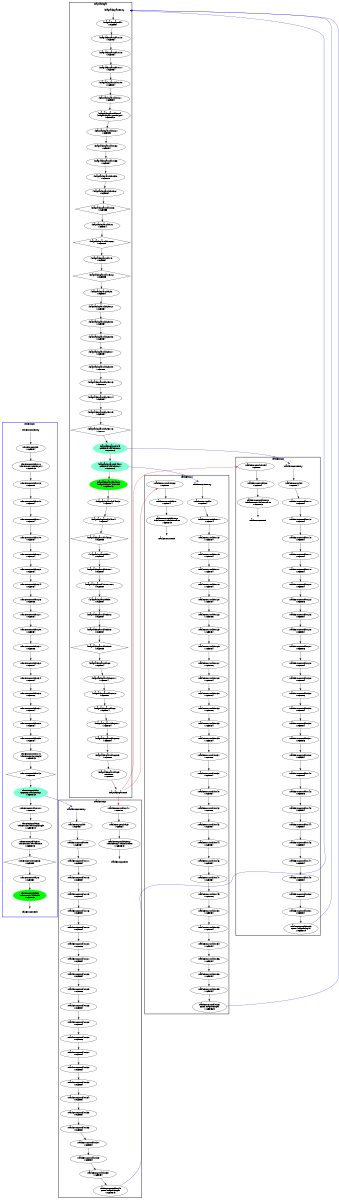 digraph "CFG" {
fontsize=10;
orientation="portrait";
rankdir="TB";
size="10,8";
_thrFunc0___bb__31 [fontsize=10, label="\"_thrFunc0___bb__31\"\nWCET=6", width="0.01"];
_thrFunc0___bb__26 [fontsize=10, label="\"_thrFunc0___bb__26\"\nWCET=6", width="0.01"];
_thrFunc0___bb23__1 [fontsize=10, label="_thrFunc0___bb23__1\n(_thrFunc0_)barrier_me\nWCET=13", width="0.01"];
_thrFunc0___bb__17 [fontsize=10, label="\"_thrFunc0___bb__17\"\nWCET=4", width="0.01"];
_thrFunc0__exit [color="white", fontsize=10, label="_thrFunc0__exit", width="0.01"];
_thrFunc0___bb__38 [fontsize=10, label="\"_thrFunc0___bb__38\"\nWCET=4", width="0.01"];
_thrFunc0___bb__29 [fontsize=10, label="\"_thrFunc0___bb__29\"\nWCET=4", width="0.01"];
_thrFunc0___bb__19 [fontsize=10, label="\"_thrFunc0___bb__19\"\nWCET=4", width="0.01"];
_thrFunc0__entry [color="white", fontsize=10, height="0.01", label="_thrFunc0__entry", width="0.01"];
_thrFunc0___bb21__1 [fontsize=10, label="\"_thrFunc0___bb21__1\"\nWCET=0", width="0.01"];
_thrFunc0___bb__10 [fontsize=10, label="_thrFunc0___bb__10\n(_thrFunc0_)get_thrpriv\nWCET=13", width="0.01"];
_thrFunc0___bb21 [color=aquamarine, fontsize=10, label="_thrFunc0___bb21\nCREATE _taskFunc2_\nWCET=13", style=filled, width="0.01"];
_thrFunc0___bb__34 [fontsize=10, label="\"_thrFunc0___bb__34\"\nWCET=4", width="0.01"];
_thrFunc0___bb__32 [fontsize=10, label="\"_thrFunc0___bb__32\"\nWCET=4", width="0.01"];
_thrFunc0___bb__40 [fontsize=10, label="_thrFunc0___bb__40\n(_thrFunc0_)mysingle\nWCET=13", width="0.01"];
_thrFunc0___bb26 [fontsize=10, label="\"_thrFunc0___bb26\"\nWCET=0", width="0.01"];
_thrFunc0___bb__39 [fontsize=10, label="\"_thrFunc0___bb__39\"\nWCET=4", width="0.01"];
_thrFunc0___bb__37 [fontsize=10, label="\"_thrFunc0___bb__37\"\nWCET=4", width="0.01"];
_thrFunc0___bb__24 [fontsize=10, label="\"_thrFunc0___bb__24\"\nWCET=4", width="0.01"];
_thrFunc0___bb__13 [fontsize=10, label="\"_thrFunc0___bb__13\"\nWCET=5", width="0.01"];
_thrFunc0___bb [fontsize=10, label="\"_thrFunc0___bb\"\nWCET=4", width="0.01"];
_thrFunc0___bb__42 [fontsize=10, label="\"_thrFunc0___bb__42\"\nWCET=5", shape=diamond, width="0.01"];
_thrFunc0___bb__36 [fontsize=10, label="\"_thrFunc0___bb__36\"\nWCET=6", width="0.01"];
_thrFunc0___bb23 [fontsize=10, label="_thrFunc0___bb23\n(_thrFunc0_)leaving_single\nWCET=13", width="0.01"];
_thrFunc0___bb__22 [fontsize=10, label="\"_thrFunc0___bb__22\"\nWCET=4", width="0.01"];
_thrFunc0___bb__21 [fontsize=10, label="\"_thrFunc0___bb__21\"\nWCET=4", width="0.01"];
_thrFunc0___bb35 [color=green, fontsize=10, label="_thrFunc0___bb35\n(_thrFunc0_)taskwait\nWCET=13", style=filled, width="0.01"];
_thrFunc0___bb__27 [fontsize=10, label="\"_thrFunc0___bb__27\"\nWCET=4", width="0.01"];
_thrFunc0___bb__15 [fontsize=10, label="\"_thrFunc0___bb__15\"\nWCET=4", width="0.01"];
_thrFunc0___bb23__3 [fontsize=10, label="\"_thrFunc0___bb23__3\"\nWCET=5", shape=diamond, width="0.01"];
_taskFunc0___bb__46 [fontsize=10, label="\"_taskFunc0___bb__46\"\nWCET=4", width="0.01"];
_taskFunc0___bb__30 [fontsize=10, label="\"_taskFunc0___bb__30\"\nWCET=4", width="0.01"];
_taskFunc0___bb__27 [fontsize=10, label="\"_taskFunc0___bb__27\"\nWCET=6", width="0.01"];
_taskFunc0___bb__50 [fontsize=10, label="\"_taskFunc0___bb__50\"\nWCET=4", width="0.01"];
_taskFunc0___bb30__2 [fontsize=10, label="_taskFunc0___bb30__2\n(_taskFunc0_)taskenv_free\nWCET=13", width="0.01"];
_taskFunc0___bb__22 [fontsize=10, label="\"_taskFunc0___bb__22\"\nWCET=6", width="0.01"];
_taskFunc0___bb__32 [fontsize=10, label="\"_taskFunc0___bb__32\"\nWCET=6", width="0.01"];
_taskFunc0___bb__43 [fontsize=10, label="\"_taskFunc0___bb__43\"\nWCET=4", width="0.01"];
_taskFunc0___bb__25 [fontsize=10, label="\"_taskFunc0___bb__25\"\nWCET=4", width="0.01"];
_taskFunc0___bb__15 [fontsize=10, label="\"_taskFunc0___bb__15\"\nWCET=4", width="0.01"];
_taskFunc0___bb__54 [fontsize=10, label="\"_taskFunc0___bb__54\"\nWCET=0", width="0.01"];
_taskFunc0___bb__18 [fontsize=10, label="\"_taskFunc0___bb__18\"\nWCET=4", width="0.01"];
_taskFunc0___bb__53 [fontsize=10, label="_taskFunc0___bb__53\nCALL knapsack_par\nWCET=19", width="0.01"];
_taskFunc0___bb__20 [fontsize=10, label="\"_taskFunc0___bb__20\"\nWCET=4", width="0.01"];
_taskFunc0___bb__51 [fontsize=10, label="\"_taskFunc0___bb__51\"\nWCET=4", width="0.01"];
_taskFunc0___bb__49 [fontsize=10, label="\"_taskFunc0___bb__49\"\nWCET=4", width="0.01"];
_taskFunc0___bb__33 [fontsize=10, label="\"_taskFunc0___bb__33\"\nWCET=4", width="0.01"];
_taskFunc0___bb__11 [fontsize=10, label="\"_taskFunc0___bb__11\"\nWCET=4", width="0.01"];
_taskFunc0___bb__42 [fontsize=10, label="\"_taskFunc0___bb__42\"\nWCET=6", width="0.01"];
_taskFunc0___bb__28 [fontsize=10, label="\"_taskFunc0___bb__28\"\nWCET=4", width="0.01"];
_taskFunc0___bb__35 [fontsize=10, label="\"_taskFunc0___bb__35\"\nWCET=4", width="0.01"];
_taskFunc0__entry [color="white", fontsize=10, height="0.01", label="_taskFunc0__entry", width="0.01"];
_taskFunc0___bb [fontsize=10, label="\"_taskFunc0___bb\"\nWCET=4", width="0.01"];
_taskFunc0___bb30 [fontsize=10, label="\"_taskFunc0___bb30\"\nWCET=4", width="0.01"];
_taskFunc0___bb__38 [fontsize=10, label="\"_taskFunc0___bb__38\"\nWCET=4", width="0.01"];
_taskFunc0___bb__47 [fontsize=10, label="\"_taskFunc0___bb__47\"\nWCET=4", width="0.01"];
_taskFunc0___bb__17 [fontsize=10, label="\"_taskFunc0___bb__17\"\nWCET=4", width="0.01"];
_taskFunc0___bb__23 [fontsize=10, label="\"_taskFunc0___bb__23\"\nWCET=4", width="0.01"];
_taskFunc0__exit [color="white", fontsize=10, label="_taskFunc0__exit", width="0.01"];
_taskFunc0___bb__44 [fontsize=10, label="\"_taskFunc0___bb__44\"\nWCET=4", width="0.01"];
_taskFunc0___bb__40 [fontsize=10, label="\"_taskFunc0___bb__40\"\nWCET=4", width="0.01"];
_taskFunc0___bb__13 [fontsize=10, label="\"_taskFunc0___bb__13\"\nWCET=4", width="0.01"];
_taskFunc0___bb__37 [fontsize=10, label="\"_taskFunc0___bb__37\"\nWCET=6", width="0.01"];
_taskFunc1___bb__32 [fontsize=10, label="\"_taskFunc1___bb__32\"\nWCET=6", width="0.01"];
_taskFunc1___bb__56 [fontsize=10, label="\"_taskFunc1___bb__56\"\nWCET=4", width="0.01"];
_taskFunc1___bb__37 [fontsize=10, label="\"_taskFunc1___bb__37\"\nWCET=6", width="0.01"];
_taskFunc1___bb__43 [fontsize=10, label="\"_taskFunc1___bb__43\"\nWCET=4", width="0.01"];
_taskFunc1___bb__54 [fontsize=10, label="\"_taskFunc1___bb__54\"\nWCET=4", width="0.01"];
_taskFunc1___bb__30 [fontsize=10, label="\"_taskFunc1___bb__30\"\nWCET=4", width="0.01"];
_taskFunc1___bb38__2 [fontsize=10, label="_taskFunc1___bb38__2\n(_taskFunc1_)taskenv_free\nWCET=13", width="0.01"];
_taskFunc1__exit [color="white", fontsize=10, label="_taskFunc1__exit", width="0.01"];
_taskFunc1___bb38 [fontsize=10, label="\"_taskFunc1___bb38\"\nWCET=4", width="0.01"];
_taskFunc1___bb__44 [fontsize=10, label="\"_taskFunc1___bb__44\"\nWCET=4", width="0.01"];
_taskFunc1___bb__20 [fontsize=10, label="\"_taskFunc1___bb__20\"\nWCET=4", width="0.01"];
_taskFunc1___bb__61 [fontsize=10, label="_taskFunc1___bb__61\nCALL knapsack_par\nWCET=23", width="0.01"];
_taskFunc1___bb__40 [fontsize=10, label="\"_taskFunc1___bb__40\"\nWCET=4", width="0.01"];
_taskFunc1___bb__51 [fontsize=10, label="\"_taskFunc1___bb__51\"\nWCET=4", width="0.01"];
_taskFunc1___bb__62 [fontsize=10, label="\"_taskFunc1___bb__62\"\nWCET=0", width="0.01"];
_taskFunc1__entry [color="white", fontsize=10, height="0.01", label="_taskFunc1__entry", width="0.01"];
_taskFunc1___bb__59 [fontsize=10, label="\"_taskFunc1___bb__59\"\nWCET=4", width="0.01"];
_taskFunc1___bb__49 [fontsize=10, label="\"_taskFunc1___bb__49\"\nWCET=6", width="0.01"];
_taskFunc1___bb__27 [fontsize=10, label="\"_taskFunc1___bb__27\"\nWCET=6", width="0.01"];
_taskFunc1___bb__11 [fontsize=10, label="\"_taskFunc1___bb__11\"\nWCET=4", width="0.01"];
_taskFunc1___bb__53 [fontsize=10, label="\"_taskFunc1___bb__53\"\nWCET=4", width="0.01"];
_taskFunc1___bb__35 [fontsize=10, label="\"_taskFunc1___bb__35\"\nWCET=4", width="0.01"];
_taskFunc1___bb__17 [fontsize=10, label="\"_taskFunc1___bb__17\"\nWCET=4", width="0.01"];
_taskFunc1___bb__23 [fontsize=10, label="\"_taskFunc1___bb__23\"\nWCET=4", width="0.01"];
_taskFunc1___bb__42 [fontsize=10, label="\"_taskFunc1___bb__42\"\nWCET=6", width="0.01"];
_taskFunc1___bb__18 [fontsize=10, label="\"_taskFunc1___bb__18\"\nWCET=4", width="0.01"];
_taskFunc1___bb__28 [fontsize=10, label="\"_taskFunc1___bb__28\"\nWCET=4", width="0.01"];
_taskFunc1___bb__46 [fontsize=10, label="\"_taskFunc1___bb__46\"\nWCET=4", width="0.01"];
_taskFunc1___bb__47 [fontsize=10, label="\"_taskFunc1___bb__47\"\nWCET=4", width="0.01"];
_taskFunc1___bb__58 [fontsize=10, label="\"_taskFunc1___bb__58\"\nWCET=4", width="0.01"];
_taskFunc1___bb__15 [fontsize=10, label="\"_taskFunc1___bb__15\"\nWCET=4", width="0.01"];
_taskFunc1___bb__22 [fontsize=10, label="\"_taskFunc1___bb__22\"\nWCET=6", width="0.01"];
_taskFunc1___bb__33 [fontsize=10, label="\"_taskFunc1___bb__33\"\nWCET=4", width="0.01"];
_taskFunc1___bb__25 [fontsize=10, label="\"_taskFunc1___bb__25\"\nWCET=4", width="0.01"];
_taskFunc1___bb__38 [fontsize=10, label="\"_taskFunc1___bb__38\"\nWCET=4", width="0.01"];
_taskFunc1___bb [fontsize=10, label="\"_taskFunc1___bb\"\nWCET=4", width="0.01"];
_taskFunc1___bb__13 [fontsize=10, label="\"_taskFunc1___bb__13\"\nWCET=4", width="0.01"];
_taskFunc2___bb__39 [fontsize=10, label="\"_taskFunc2___bb__39\"\nWCET=4", width="0.01"];
_taskFunc2___bb__20 [fontsize=10, label="\"_taskFunc2___bb__20\"\nWCET=6", width="0.01"];
_taskFunc2___bb__31 [fontsize=10, label="\"_taskFunc2___bb__31\"\nWCET=4", width="0.01"];
_taskFunc2___bb__21 [fontsize=10, label="\"_taskFunc2___bb__21\"\nWCET=4", width="0.01"];
_taskFunc2___bb__40 [fontsize=10, label="_taskFunc2___bb__40\nCALL knapsack_par\nWCET=13", width="0.01"];
_taskFunc2___bb__9 [fontsize=10, label="\"_taskFunc2___bb__9\"\nWCET=4", width="0.01"];
_taskFunc2___bb__38 [fontsize=10, label="\"_taskFunc2___bb__38\"\nWCET=4", width="0.01"];
_taskFunc2___bb__15 [fontsize=10, label="\"_taskFunc2___bb__15\"\nWCET=4", width="0.01"];
_taskFunc2___bb [fontsize=10, label="\"_taskFunc2___bb\"\nWCET=4", width="0.01"];
_taskFunc2___bb__30 [fontsize=10, label="\"_taskFunc2___bb__30\"\nWCET=6", width="0.01"];
_taskFunc2___bb__28 [fontsize=10, label="\"_taskFunc2___bb__28\"\nWCET=4", width="0.01"];
_taskFunc2___bb__18 [fontsize=10, label="\"_taskFunc2___bb__18\"\nWCET=4", width="0.01"];
_taskFunc2___bb__34 [fontsize=10, label="\"_taskFunc2___bb__34\"\nWCET=4", width="0.01"];
_taskFunc2__entry [color="white", fontsize=10, height="0.01", label="_taskFunc2__entry", width="0.01"];
_taskFunc2___bb__33 [fontsize=10, label="\"_taskFunc2___bb__33\"\nWCET=4", width="0.01"];
_taskFunc2___bb__23 [fontsize=10, label="\"_taskFunc2___bb__23\"\nWCET=4", width="0.01"];
_taskFunc2___bb__13 [fontsize=10, label="\"_taskFunc2___bb__13\"\nWCET=4", width="0.01"];
_taskFunc2___bb__32 [fontsize=10, label="\"_taskFunc2___bb__32\"\nWCET=4", width="0.01"];
_taskFunc2___bb__36 [fontsize=10, label="\"_taskFunc2___bb__36\"\nWCET=4", width="0.01"];
_taskFunc2___bb__26 [fontsize=10, label="\"_taskFunc2___bb__26\"\nWCET=4", width="0.01"];
_taskFunc2___bb__35 [fontsize=10, label="\"_taskFunc2___bb__35\"\nWCET=4", width="0.01"];
_taskFunc2___bb__16 [fontsize=10, label="\"_taskFunc2___bb__16\"\nWCET=4", width="0.01"];
_taskFunc2___bb__11 [fontsize=10, label="\"_taskFunc2___bb__11\"\nWCET=4", width="0.01"];
_taskFunc2___bb23__2 [fontsize=10, label="_taskFunc2___bb23__2\n(_taskFunc2_)taskenv_free\nWCET=13", width="0.01"];
_taskFunc2___bb__25 [fontsize=10, label="\"_taskFunc2___bb__25\"\nWCET=6", width="0.01"];
_taskFunc2___bb__41 [fontsize=10, label="\"_taskFunc2___bb__41\"\nWCET=0", width="0.01"];
_taskFunc2__exit [color="white", fontsize=10, label="_taskFunc2__exit", width="0.01"];
_taskFunc2___bb23 [fontsize=10, label="\"_taskFunc2___bb23\"\nWCET=4", width="0.01"];
_taskFunc2___bb__37 [fontsize=10, label="\"_taskFunc2___bb__37\"\nWCET=4", width="0.01"];
knapsack_par__bb45__6 [fontsize=10, label="\"knapsack_par__bb45__6\"\nWCET=5", shape=diamond, width="0.01"];
knapsack_par__bb62 [fontsize=10, label="\"knapsack_par__bb62\"\nWCET=4", width="0.01"];
knapsack_par_exit [color="white", fontsize=10, label="knapsack_par_exit", width="0.01"];
knapsack_par__bb16__2 [fontsize=10, label="\"knapsack_par__bb16__2\"\nWCET=5", shape=diamond, width="0.01"];
knapsack_par__bb25__14 [fontsize=10, label="\"knapsack_par__bb25__14\"\nWCET=4", width="0.01"];
knapsack_par__bb__13 [fontsize=10, label="\"knapsack_par__bb__13\"\nWCET=4", width="0.01"];
knapsack_par__bb60 [fontsize=10, label="\"knapsack_par__bb60\"\nWCET=4", width="0.01"];
knapsack_par__bb__33 [fontsize=10, label="\"knapsack_par__bb__33\"\nWCET=4", width="0.01"];
knapsack_par__bb25__7 [fontsize=10, label="\"knapsack_par__bb25__7\"\nWCET=4", width="0.01"];
knapsack_par__bb19 [fontsize=10, label="\"knapsack_par__bb19\"\nWCET=4", width="0.01"];
knapsack_par__bb__19 [fontsize=10, label="\"knapsack_par__bb__19\"\nWCET=4", width="0.01"];
knapsack_par__bb__24 [fontsize=10, label="knapsack_par__bb__24\n(knapsack_par)get_thrpriv\nWCET=13", width="0.01"];
knapsack_par__bb55__2 [fontsize=10, label="\"knapsack_par__bb55__2\"\nWCET=4", width="0.01"];
knapsack_par__bb51__1 [fontsize=10, label="\"knapsack_par__bb51__1\"\nWCET=4", width="0.01"];
knapsack_par__bb55__5 [fontsize=10, label="\"knapsack_par__bb55__5\"\nWCET=5", shape=diamond, width="0.01"];
knapsack_par__bb60__1 [fontsize=10, label="\"knapsack_par__bb60__1\"\nWCET=4", width="0.01"];
knapsack_par__bb19__2 [fontsize=10, label="\"knapsack_par__bb19__2\"\nWCET=5", shape=diamond, width="0.01"];
knapsack_par__bb__15 [fontsize=10, label="\"knapsack_par__bb__15\"\nWCET=4", width="0.01"];
knapsack_par__bb45 [color=aquamarine, fontsize=10, label="knapsack_par__bb45\nCREATE _taskFunc0_\nWCET=13", style=filled, width="0.01"];
knapsack_par__bb55 [fontsize=10, label="\"knapsack_par__bb55\"\nWCET=4", width="0.01"];
knapsack_par__bb25__2 [fontsize=10, label="\"knapsack_par__bb25__2\"\nWCET=4", width="0.01"];
knapsack_par__bb25__3 [fontsize=10, label="\"knapsack_par__bb25__3\"\nWCET=4", width="0.01"];
knapsack_par__bb60__2 [fontsize=10, label="\"knapsack_par__bb60__2\"\nWCET=0", width="0.01"];
knapsack_par__bb62__2 [fontsize=10, label="\"knapsack_par__bb62__2\"\nWCET=4", width="0.01"];
knapsack_par_entry [color="white", fontsize=10, height="0.01", label="knapsack_par_entry", width="0.01"];
knapsack_par__bb__38 [fontsize=10, label="\"knapsack_par__bb__38\"\nWCET=5", shape=diamond, width="0.01"];
knapsack_par__bb45__3 [fontsize=10, label="\"knapsack_par__bb45__3\"\nWCET=4", width="0.01"];
knapsack_par__bb45__1 [color=aquamarine, fontsize=10, label="knapsack_par__bb45__1\nCREATE _taskFunc1_\nWCET=13", style=filled, width="0.01"];
knapsack_par__bb25__15 [fontsize=10, label="\"knapsack_par__bb25__15\"\nWCET=4", width="0.01"];
knapsack_par__bb__21 [fontsize=10, label="\"knapsack_par__bb__21\"\nWCET=4", width="0.01"];
knapsack_par__bb45__2 [color=green, fontsize=10, label="knapsack_par__bb45__2\n(knapsack_par)taskwait\nWCET=13", style=filled, width="0.01"];
knapsack_par__bb__17 [fontsize=10, label="\"knapsack_par__bb__17\"\nWCET=4", width="0.01"];
knapsack_par__bb [fontsize=10, label="\"knapsack_par__bb\"\nWCET=4", width="0.01"];
knapsack_par__bb45__4 [fontsize=10, label="\"knapsack_par__bb45__4\"\nWCET=4", width="0.01"];
knapsack_par__bb51__1___1 [fontsize=10, label="\"knapsack_par__bb51__1___1\"\nWCET=0", width="0.01"];
knapsack_par__bb__27 [fontsize=10, label="\"knapsack_par__bb__27\"\nWCET=5", width="0.01"];
knapsack_par__bb25__5 [fontsize=10, label="\"knapsack_par__bb25__5\"\nWCET=4", width="0.01"];
knapsack_par__bb65 [fontsize=10, label="\"knapsack_par__bb65\"\nRETURN\nWCET=0", width="0.01"];
knapsack_par__bb25__9 [fontsize=10, label="\"knapsack_par__bb25__9\"\nWCET=6", width="0.01"];
knapsack_par__bb55__3 [fontsize=10, label="\"knapsack_par__bb55__3\"\nWCET=4", width="0.01"];
knapsack_par__bb__32 [fontsize=10, label="\"knapsack_par__bb__32\"\nWCET=4", width="0.01"];
knapsack_par__bb__35 [fontsize=10, label="\"knapsack_par__bb__35\"\nWCET=6", width="0.01"];
knapsack_par__bb62__3 [fontsize=10, label="\"knapsack_par__bb62__3\"\nWCET=0", width="0.01"];
knapsack_par__bb62__1 [fontsize=10, label="\"knapsack_par__bb62__1\"\nWCET=4", width="0.01"];
knapsack_par__bb16 [fontsize=10, label="\"knapsack_par__bb16\"\nWCET=4", width="0.01"];
knapsack_par__bb25__18 [fontsize=10, label="\"knapsack_par__bb25__18\"\nWCET=0", shape=diamond, width="0.01"];
knapsack_par__bb25 [fontsize=10, label="\"knapsack_par__bb25\"\nWCET=4", width="0.01"];
knapsack_par__bb51 [fontsize=10, label="\"knapsack_par__bb51\"\nWCET=4", width="0.01"];
knapsack_par__bb25__13 [fontsize=10, label="\"knapsack_par__bb25__13\"\nWCET=20", width="0.01"];
knapsack_par__bb__36 [fontsize=10, label="\"knapsack_par__bb__36\"\nWCET=4", width="0.01"];
_thrFunc0___bb__31 -> _thrFunc0___bb__32  [key=0];
_thrFunc0___bb__26 -> _thrFunc0___bb__27  [key=0];
_thrFunc0___bb23__1 -> _thrFunc0___bb23__3  [key=0];
_thrFunc0___bb__17 -> _thrFunc0___bb__19  [key=0];
_thrFunc0___bb__38 -> _thrFunc0___bb__39  [key=0];
_thrFunc0___bb__29 -> _thrFunc0___bb__31  [key=0];
_thrFunc0___bb__19 -> _thrFunc0___bb__21  [key=0];
_thrFunc0__entry -> _thrFunc0___bb  [key=0];
_thrFunc0___bb21__1 -> _thrFunc0___bb23  [key=0];
_thrFunc0___bb__10 -> _thrFunc0___bb__13  [key=0];
_thrFunc0___bb21 -> _thrFunc0___bb21__1  [key=0];
_thrFunc0___bb21 -> _taskFunc2__entry  [color=blue, key=0];
_thrFunc0___bb__34 -> _thrFunc0___bb__36  [key=0];
_thrFunc0___bb__32 -> _thrFunc0___bb__34  [key=0];
_thrFunc0___bb__40 -> _thrFunc0___bb__42  [key=0];
_thrFunc0___bb26 -> _thrFunc0___bb35  [key=0];
_thrFunc0___bb__39 -> _thrFunc0___bb__40  [key=0];
_thrFunc0___bb__37 -> _thrFunc0___bb__38  [key=0];
_thrFunc0___bb__24 -> _thrFunc0___bb__26  [key=0];
_thrFunc0___bb__13 -> _thrFunc0___bb__15  [key=0];
_thrFunc0___bb -> _thrFunc0___bb__10  [key=0];
_thrFunc0___bb__42 -> _thrFunc0___bb21  [key=0];
_thrFunc0___bb__36 -> _thrFunc0___bb__37  [key=0];
_thrFunc0___bb23 -> _thrFunc0___bb23__1  [key=0];
_thrFunc0___bb__22 -> _thrFunc0___bb__24  [key=0];
_thrFunc0___bb__21 -> _thrFunc0___bb__22  [key=0];
_thrFunc0___bb35 -> _thrFunc0__exit  [key=0];
_thrFunc0___bb__27 -> _thrFunc0___bb__29  [key=0];
_thrFunc0___bb__15 -> _thrFunc0___bb__17  [key=0];
_thrFunc0___bb23__3 -> _thrFunc0___bb26  [key=0];
_taskFunc0___bb__46 -> _taskFunc0___bb__47  [key=0];
_taskFunc0___bb__30 -> _taskFunc0___bb__32  [key=0];
_taskFunc0___bb__27 -> _taskFunc0___bb__28  [key=0];
_taskFunc0___bb__50 -> _taskFunc0___bb__51  [key=0];
_taskFunc0___bb30__2 -> _taskFunc0__exit  [key=0];
_taskFunc0___bb__22 -> _taskFunc0___bb__23  [key=0];
_taskFunc0___bb__32 -> _taskFunc0___bb__33  [key=0];
_taskFunc0___bb__43 -> _taskFunc0___bb__44  [key=0];
_taskFunc0___bb__25 -> _taskFunc0___bb__27  [key=0];
_taskFunc0___bb__15 -> _taskFunc0___bb__17  [key=0];
_taskFunc0___bb__54 -> _taskFunc0___bb30  [key=0];
_taskFunc0___bb__18 -> _taskFunc0___bb__20  [key=0];
_taskFunc0___bb__53 -> knapsack_par_entry  [color=blue, key=0];
_taskFunc0___bb__20 -> _taskFunc0___bb__22  [key=0];
_taskFunc0___bb__51 -> _taskFunc0___bb__53  [key=0];
_taskFunc0___bb__49 -> _taskFunc0___bb__50  [key=0];
_taskFunc0___bb__33 -> _taskFunc0___bb__35  [key=0];
_taskFunc0___bb__11 -> _taskFunc0___bb__13  [key=0];
_taskFunc0___bb__42 -> _taskFunc0___bb__43  [key=0];
_taskFunc0___bb__28 -> _taskFunc0___bb__30  [key=0];
_taskFunc0___bb__35 -> _taskFunc0___bb__37  [key=0];
_taskFunc0__entry -> _taskFunc0___bb  [key=0];
_taskFunc0___bb -> _taskFunc0___bb__11  [key=0];
_taskFunc0___bb30 -> _taskFunc0___bb30__2  [key=0];
_taskFunc0___bb__38 -> _taskFunc0___bb__40  [key=0];
_taskFunc0___bb__47 -> _taskFunc0___bb__49  [key=0];
_taskFunc0___bb__17 -> _taskFunc0___bb__18  [key=0];
_taskFunc0___bb__23 -> _taskFunc0___bb__25  [key=0];
_taskFunc0___bb__44 -> _taskFunc0___bb__46  [key=0];
_taskFunc0___bb__40 -> _taskFunc0___bb__42  [key=0];
_taskFunc0___bb__13 -> _taskFunc0___bb__15  [key=0];
_taskFunc0___bb__37 -> _taskFunc0___bb__38  [key=0];
_taskFunc1___bb__32 -> _taskFunc1___bb__33  [key=0];
_taskFunc1___bb__56 -> _taskFunc1___bb__58  [key=0];
_taskFunc1___bb__37 -> _taskFunc1___bb__38  [key=0];
_taskFunc1___bb__43 -> _taskFunc1___bb__44  [key=0];
_taskFunc1___bb__54 -> _taskFunc1___bb__56  [key=0];
_taskFunc1___bb__30 -> _taskFunc1___bb__32  [key=0];
_taskFunc1___bb38__2 -> _taskFunc1__exit  [key=0];
_taskFunc1___bb38 -> _taskFunc1___bb38__2  [key=0];
_taskFunc1___bb__44 -> _taskFunc1___bb__46  [key=0];
_taskFunc1___bb__20 -> _taskFunc1___bb__22  [key=0];
_taskFunc1___bb__61 -> knapsack_par_entry  [color=blue, key=0];
_taskFunc1___bb__40 -> _taskFunc1___bb__42  [key=0];
_taskFunc1___bb__51 -> _taskFunc1___bb__53  [key=0];
_taskFunc1___bb__62 -> _taskFunc1___bb38  [key=0];
_taskFunc1__entry -> _taskFunc1___bb  [key=0];
_taskFunc1___bb__59 -> _taskFunc1___bb__61  [key=0];
_taskFunc1___bb__49 -> _taskFunc1___bb__51  [key=0];
_taskFunc1___bb__27 -> _taskFunc1___bb__28  [key=0];
_taskFunc1___bb__11 -> _taskFunc1___bb__13  [key=0];
_taskFunc1___bb__53 -> _taskFunc1___bb__54  [key=0];
_taskFunc1___bb__35 -> _taskFunc1___bb__37  [key=0];
_taskFunc1___bb__17 -> _taskFunc1___bb__18  [key=0];
_taskFunc1___bb__23 -> _taskFunc1___bb__25  [key=0];
_taskFunc1___bb__42 -> _taskFunc1___bb__43  [key=0];
_taskFunc1___bb__18 -> _taskFunc1___bb__20  [key=0];
_taskFunc1___bb__28 -> _taskFunc1___bb__30  [key=0];
_taskFunc1___bb__46 -> _taskFunc1___bb__47  [key=0];
_taskFunc1___bb__47 -> _taskFunc1___bb__49  [key=0];
_taskFunc1___bb__58 -> _taskFunc1___bb__59  [key=0];
_taskFunc1___bb__15 -> _taskFunc1___bb__17  [key=0];
_taskFunc1___bb__22 -> _taskFunc1___bb__23  [key=0];
_taskFunc1___bb__33 -> _taskFunc1___bb__35  [key=0];
_taskFunc1___bb__25 -> _taskFunc1___bb__27  [key=0];
_taskFunc1___bb__38 -> _taskFunc1___bb__40  [key=0];
_taskFunc1___bb -> _taskFunc1___bb__11  [key=0];
_taskFunc1___bb__13 -> _taskFunc1___bb__15  [key=0];
_taskFunc2___bb__39 -> _taskFunc2___bb__40  [key=0];
_taskFunc2___bb__20 -> _taskFunc2___bb__21  [key=0];
_taskFunc2___bb__31 -> _taskFunc2___bb__32  [key=0];
_taskFunc2___bb__21 -> _taskFunc2___bb__23  [key=0];
_taskFunc2___bb__40 -> knapsack_par_entry  [color=blue, key=0];
_taskFunc2___bb__9 -> _taskFunc2___bb__11  [key=0];
_taskFunc2___bb__38 -> _taskFunc2___bb__39  [key=0];
_taskFunc2___bb__15 -> _taskFunc2___bb__16  [key=0];
_taskFunc2___bb -> _taskFunc2___bb__9  [key=0];
_taskFunc2___bb__30 -> _taskFunc2___bb__31  [key=0];
_taskFunc2___bb__28 -> _taskFunc2___bb__30  [key=0];
_taskFunc2___bb__18 -> _taskFunc2___bb__20  [key=0];
_taskFunc2___bb__34 -> _taskFunc2___bb__35  [key=0];
_taskFunc2__entry -> _taskFunc2___bb  [key=0];
_taskFunc2___bb__33 -> _taskFunc2___bb__34  [key=0];
_taskFunc2___bb__23 -> _taskFunc2___bb__25  [key=0];
_taskFunc2___bb__13 -> _taskFunc2___bb__15  [key=0];
_taskFunc2___bb__32 -> _taskFunc2___bb__33  [key=0];
_taskFunc2___bb__36 -> _taskFunc2___bb__37  [key=0];
_taskFunc2___bb__26 -> _taskFunc2___bb__28  [key=0];
_taskFunc2___bb__35 -> _taskFunc2___bb__36  [key=0];
_taskFunc2___bb__16 -> _taskFunc2___bb__18  [key=0];
_taskFunc2___bb__11 -> _taskFunc2___bb__13  [key=0];
_taskFunc2___bb23__2 -> _taskFunc2__exit  [key=0];
_taskFunc2___bb__25 -> _taskFunc2___bb__26  [key=0];
_taskFunc2___bb__41 -> _taskFunc2___bb23  [key=0];
_taskFunc2___bb23 -> _taskFunc2___bb23__2  [key=0];
_taskFunc2___bb__37 -> _taskFunc2___bb__38  [key=0];
knapsack_par__bb45__6 -> knapsack_par__bb51  [key=0];
knapsack_par__bb62 -> knapsack_par__bb62__1  [key=0];
knapsack_par_exit -> _taskFunc0___bb__54  [color=red, key=0];
knapsack_par_exit -> _taskFunc1___bb__62  [color=red, key=0];
knapsack_par_exit -> _taskFunc2___bb__41  [color=red, key=0];
knapsack_par__bb16__2 -> knapsack_par__bb19  [key=0];
knapsack_par__bb25__14 -> knapsack_par__bb25__15  [key=0];
knapsack_par__bb__13 -> knapsack_par__bb__15  [key=0];
knapsack_par__bb60 -> knapsack_par__bb60__1  [key=0];
knapsack_par__bb__33 -> knapsack_par__bb__35  [key=0];
knapsack_par__bb25__7 -> knapsack_par__bb25__9  [key=0];
knapsack_par__bb19 -> knapsack_par__bb19__2  [key=0];
knapsack_par__bb__19 -> knapsack_par__bb__21  [key=0];
knapsack_par__bb__24 -> knapsack_par__bb__27  [key=0];
knapsack_par__bb55__2 -> knapsack_par__bb55__3  [key=0];
knapsack_par__bb51__1 -> knapsack_par__bb51__1___1  [key=0];
knapsack_par__bb55__5 -> knapsack_par__bb60  [key=0];
knapsack_par__bb60__1 -> knapsack_par__bb60__2  [key=0];
knapsack_par__bb19__2 -> knapsack_par__bb25  [key=0];
knapsack_par__bb__15 -> knapsack_par__bb__17  [key=0];
knapsack_par__bb45 -> knapsack_par__bb45__1  [key=0];
knapsack_par__bb45 -> _taskFunc0__entry  [color=blue, key=0];
knapsack_par__bb55 -> knapsack_par__bb55__2  [key=0];
knapsack_par__bb25__2 -> knapsack_par__bb25__3  [key=0];
knapsack_par__bb25__3 -> knapsack_par__bb25__5  [key=0];
knapsack_par__bb60__2 -> knapsack_par__bb62  [key=0];
knapsack_par__bb62__2 -> knapsack_par__bb62__3  [key=0];
knapsack_par_entry -> knapsack_par__bb  [key=0];
knapsack_par__bb__38 -> knapsack_par__bb16  [key=0];
knapsack_par__bb45__3 -> knapsack_par__bb45__4  [key=0];
knapsack_par__bb45__1 -> knapsack_par__bb45__2  [key=0];
knapsack_par__bb45__1 -> _taskFunc1__entry  [color=blue, key=0];
knapsack_par__bb25__15 -> knapsack_par__bb25__18  [key=0];
knapsack_par__bb__21 -> knapsack_par__bb__24  [key=0];
knapsack_par__bb45__2 -> knapsack_par__bb45__3  [key=0];
knapsack_par__bb__17 -> knapsack_par__bb__19  [key=0];
knapsack_par__bb -> knapsack_par__bb__13  [key=0];
knapsack_par__bb45__4 -> knapsack_par__bb45__6  [key=0];
knapsack_par__bb51__1___1 -> knapsack_par__bb55  [key=0];
knapsack_par__bb__27 -> knapsack_par__bb__32  [key=0];
knapsack_par__bb25__5 -> knapsack_par__bb25__7  [key=0];
knapsack_par__bb65 -> knapsack_par_exit  [key=0];
knapsack_par__bb25__9 -> knapsack_par__bb25__13  [key=0];
knapsack_par__bb55__3 -> knapsack_par__bb55__5  [key=0];
knapsack_par__bb__32 -> knapsack_par__bb__33  [key=0];
knapsack_par__bb__35 -> knapsack_par__bb__36  [key=0];
knapsack_par__bb62__3 -> knapsack_par__bb65  [key=0];
knapsack_par__bb62__1 -> knapsack_par__bb62__2  [key=0];
knapsack_par__bb16 -> knapsack_par__bb16__2  [key=0];
knapsack_par__bb25__18 -> knapsack_par__bb45  [key=0];
knapsack_par__bb25 -> knapsack_par__bb25__2  [key=0];
knapsack_par__bb51 -> knapsack_par__bb51__1  [key=0];
knapsack_par__bb25__13 -> knapsack_par__bb25__14  [key=0];
knapsack_par__bb__36 -> knapsack_par__bb__38  [key=0];
subgraph "cluster__thrFunc0_" {
label=_thrFunc0_
style="bold"
color="blue"
"_thrFunc0___bb"
"_thrFunc0___bb__10"
"_thrFunc0___bb__13"
"_thrFunc0___bb__15"
"_thrFunc0___bb__17"
"_thrFunc0___bb__19"
"_thrFunc0___bb__21"
"_thrFunc0___bb__22"
"_thrFunc0___bb__24"
"_thrFunc0___bb__26"
"_thrFunc0___bb__27"
"_thrFunc0___bb__29"
"_thrFunc0___bb__31"
"_thrFunc0___bb__32"
"_thrFunc0___bb__34"
"_thrFunc0___bb__36"
"_thrFunc0___bb__37"
"_thrFunc0___bb__38"
"_thrFunc0___bb__39"
"_thrFunc0___bb__40"
"_thrFunc0___bb__42"
"_thrFunc0___bb21"
"_thrFunc0___bb21__1"
"_thrFunc0___bb23"
"_thrFunc0___bb23__1"
"_thrFunc0___bb23__3"
"_thrFunc0___bb26"







"_thrFunc0___bb35"

"_thrFunc0__entry"
"_thrFunc0__exit"
}
subgraph "cluster__taskFunc2_" {
label=_taskFunc2_
style="bold"
"_taskFunc2___bb"
"_taskFunc2___bb__9"
"_taskFunc2___bb__11"
"_taskFunc2___bb__13"
"_taskFunc2___bb__15"
"_taskFunc2___bb__16"
"_taskFunc2___bb__18"
"_taskFunc2___bb__20"
"_taskFunc2___bb__21"
"_taskFunc2___bb__23"
"_taskFunc2___bb__25"
"_taskFunc2___bb__26"
"_taskFunc2___bb__28"
"_taskFunc2___bb__30"
"_taskFunc2___bb__31"
"_taskFunc2___bb__32"
"_taskFunc2___bb__33"
"_taskFunc2___bb__34"
"_taskFunc2___bb__35"
"_taskFunc2___bb__36"
"_taskFunc2___bb__37"
"_taskFunc2___bb__38"
"_taskFunc2___bb__39"
"_taskFunc2___bb__40"
"_taskFunc2___bb__41"
"_taskFunc2___bb23"
"_taskFunc2___bb23__2"

"_taskFunc2__entry"
"_taskFunc2__exit"
}
subgraph "cluster_knapsack_par" {
label=knapsack_par
style="bold"
"knapsack_par__bb"
"knapsack_par__bb__13"
"knapsack_par__bb__15"
"knapsack_par__bb__17"
"knapsack_par__bb__19"
"knapsack_par__bb__21"
"knapsack_par__bb__24"
"knapsack_par__bb__27"
"knapsack_par__bb__32"
"knapsack_par__bb__33"
"knapsack_par__bb__35"
"knapsack_par__bb__36"
"knapsack_par__bb__38"



"knapsack_par__bb16"
"knapsack_par__bb16__2"
"knapsack_par__bb19"
"knapsack_par__bb19__2"




"knapsack_par__bb25"
"knapsack_par__bb25__2"
"knapsack_par__bb25__3"
"knapsack_par__bb25__5"
"knapsack_par__bb25__7"
"knapsack_par__bb25__9"
"knapsack_par__bb25__13"
"knapsack_par__bb25__14"
"knapsack_par__bb25__15"
"knapsack_par__bb25__18"



"knapsack_par__bb45"
"knapsack_par__bb45__1"
"knapsack_par__bb45__2"
"knapsack_par__bb45__3"
"knapsack_par__bb45__4"
"knapsack_par__bb45__6"
"knapsack_par__bb51"
"knapsack_par__bb51__1"
"knapsack_par__bb51__1___1"



"knapsack_par__bb55"
"knapsack_par__bb55__2"
"knapsack_par__bb55__3"
"knapsack_par__bb55__5"
"knapsack_par__bb60"
"knapsack_par__bb60__1"
"knapsack_par__bb60__2"
"knapsack_par__bb62"
"knapsack_par__bb62__1"
"knapsack_par__bb62__2"
"knapsack_par__bb62__3"
"knapsack_par__bb65"
"knapsack_par_entry"
"knapsack_par_exit"
}
subgraph "cluster__taskFunc0_" {
label=_taskFunc0_
style="bold"
"_taskFunc0___bb"
"_taskFunc0___bb__11"
"_taskFunc0___bb__13"
"_taskFunc0___bb__15"
"_taskFunc0___bb__17"
"_taskFunc0___bb__18"
"_taskFunc0___bb__20"
"_taskFunc0___bb__22"
"_taskFunc0___bb__23"
"_taskFunc0___bb__25"
"_taskFunc0___bb__27"
"_taskFunc0___bb__28"
"_taskFunc0___bb__30"
"_taskFunc0___bb__32"
"_taskFunc0___bb__33"
"_taskFunc0___bb__35"
"_taskFunc0___bb__37"
"_taskFunc0___bb__38"
"_taskFunc0___bb__40"
"_taskFunc0___bb__42"
"_taskFunc0___bb__43"
"_taskFunc0___bb__44"
"_taskFunc0___bb__46"
"_taskFunc0___bb__47"
"_taskFunc0___bb__49"
"_taskFunc0___bb__50"
"_taskFunc0___bb__51"
"_taskFunc0___bb__53"
"_taskFunc0___bb__54"
"_taskFunc0___bb30"
"_taskFunc0___bb30__2"

"_taskFunc0__entry"
"_taskFunc0__exit"
}
subgraph "cluster__taskFunc1_" {
label=_taskFunc1_
style="bold"
"_taskFunc1___bb"
"_taskFunc1___bb__11"
"_taskFunc1___bb__13"
"_taskFunc1___bb__15"
"_taskFunc1___bb__17"
"_taskFunc1___bb__18"
"_taskFunc1___bb__20"
"_taskFunc1___bb__22"
"_taskFunc1___bb__23"
"_taskFunc1___bb__25"
"_taskFunc1___bb__27"
"_taskFunc1___bb__28"
"_taskFunc1___bb__30"
"_taskFunc1___bb__32"
"_taskFunc1___bb__33"
"_taskFunc1___bb__35"
"_taskFunc1___bb__37"
"_taskFunc1___bb__38"
"_taskFunc1___bb__40"
"_taskFunc1___bb__42"
"_taskFunc1___bb__43"
"_taskFunc1___bb__44"
"_taskFunc1___bb__46"
"_taskFunc1___bb__47"
"_taskFunc1___bb__49"
"_taskFunc1___bb__51"
"_taskFunc1___bb__53"
"_taskFunc1___bb__54"
"_taskFunc1___bb__56"
"_taskFunc1___bb__58"
"_taskFunc1___bb__59"
"_taskFunc1___bb__61"
"_taskFunc1___bb__62"
"_taskFunc1___bb38"
"_taskFunc1___bb38__2"

"_taskFunc1__entry"
"_taskFunc1__exit"
}
}
